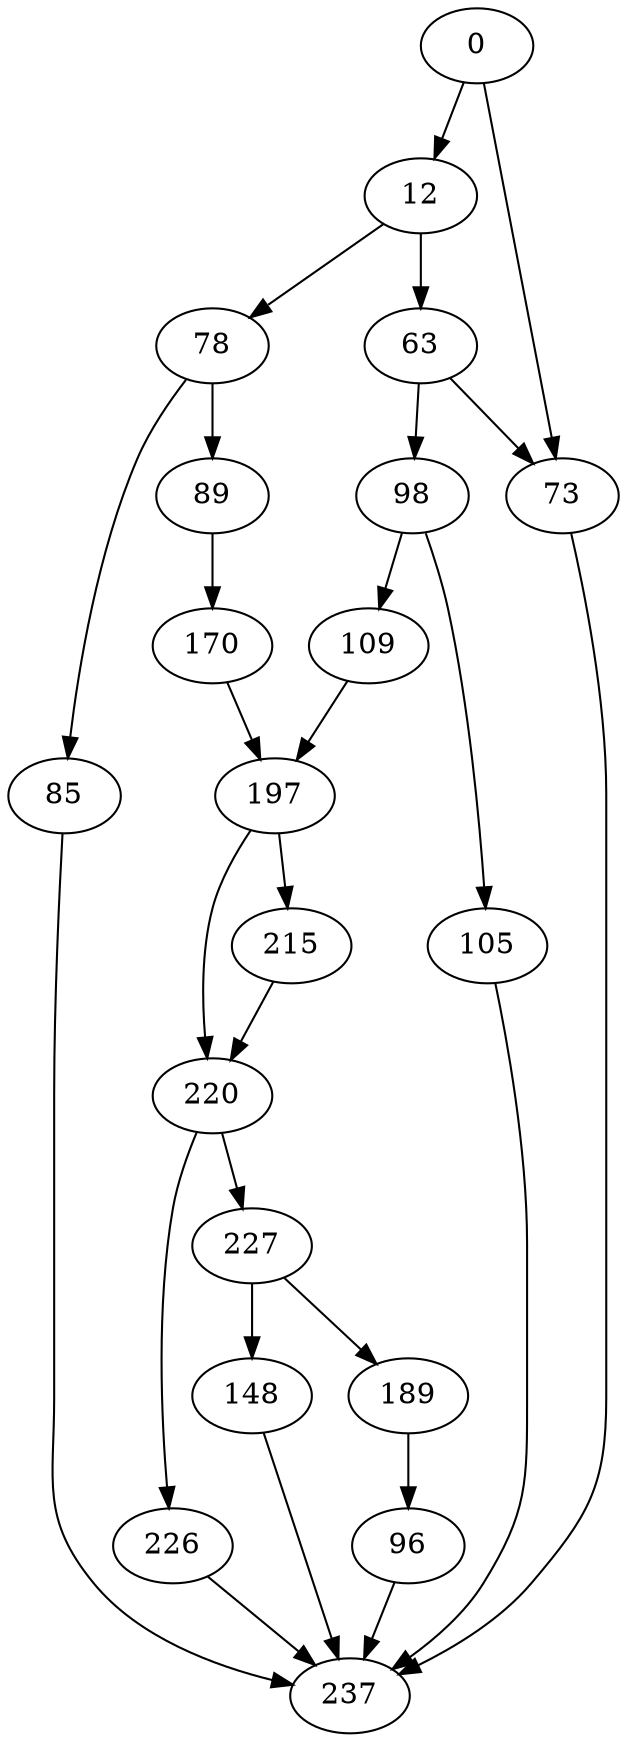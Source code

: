 digraph {
	0 [label=0]
	12 [label=12]
	63 [label=63]
	73 [label=73]
	78 [label=78]
	85 [label=85]
	89 [label=89]
	96 [label=96]
	98 [label=98]
	105 [label=105]
	109 [label=109]
	148 [label=148]
	170 [label=170]
	189 [label=189]
	197 [label=197]
	215 [label=215]
	220 [label=220]
	226 [label=226]
	227 [label=227]
	237 [label=237]
	0 -> 73
	0 -> 12
	12 -> 78
	12 -> 63
	63 -> 73
	63 -> 98
	73 -> 237
	78 -> 89
	78 -> 85
	85 -> 237
	89 -> 170
	96 -> 237
	98 -> 105
	98 -> 109
	105 -> 237
	109 -> 197
	148 -> 237
	170 -> 197
	189 -> 96
	197 -> 220
	197 -> 215
	215 -> 220
	220 -> 226
	220 -> 227
	226 -> 237
	227 -> 148
	227 -> 189
}

